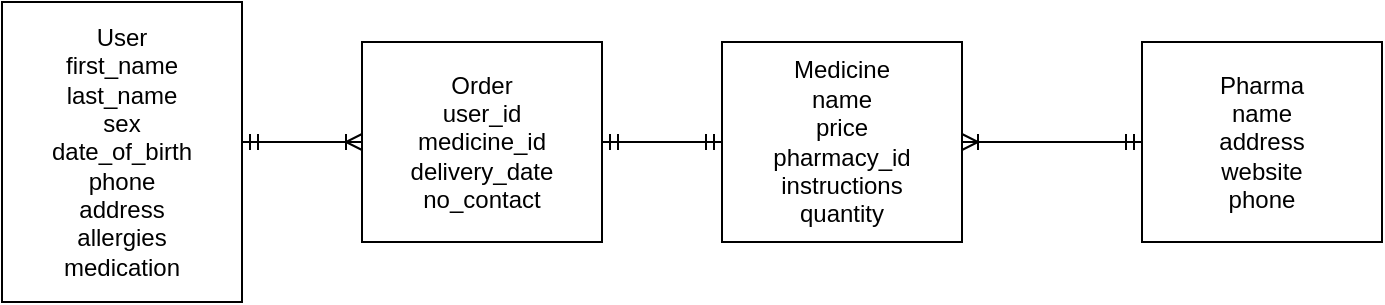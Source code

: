 <mxfile version="13.1.3">
    <diagram id="6hGFLwfOUW9BJ-s0fimq" name="Page-1">
        <mxGraphModel dx="621" dy="237" grid="1" gridSize="10" guides="1" tooltips="1" connect="1" arrows="1" fold="1" page="1" pageScale="1" pageWidth="827" pageHeight="1169" math="0" shadow="0">
            <root>
                <mxCell id="0"/>
                <mxCell id="1" parent="0"/>
                <mxCell id="2" value="User&lt;br&gt;first_name&lt;br&gt;last_name&lt;br&gt;sex&lt;br&gt;date_of_birth&lt;br&gt;phone&lt;br&gt;address&lt;br&gt;allergies&lt;br&gt;medication" style="rounded=0;whiteSpace=wrap;html=1;" parent="1" vertex="1">
                    <mxGeometry x="40" y="110" width="120" height="150" as="geometry"/>
                </mxCell>
                <mxCell id="3" value="Pharma&lt;br&gt;name&lt;br&gt;address&lt;br&gt;website&lt;br&gt;phone" style="rounded=0;whiteSpace=wrap;html=1;" parent="1" vertex="1">
                    <mxGeometry x="610" y="130" width="120" height="100" as="geometry"/>
                </mxCell>
                <mxCell id="4" value="Order&lt;br&gt;user_id&lt;br&gt;medicine_id&lt;br&gt;delivery_date&lt;br&gt;no_contact" style="rounded=0;whiteSpace=wrap;html=1;" parent="1" vertex="1">
                    <mxGeometry x="220" y="130" width="120" height="100" as="geometry"/>
                </mxCell>
                <mxCell id="5" value="Medicine&lt;br&gt;name&lt;br&gt;price&lt;br&gt;pharmacy_id&lt;br&gt;instructions&lt;br&gt;quantity" style="rounded=0;whiteSpace=wrap;html=1;" parent="1" vertex="1">
                    <mxGeometry x="400" y="130" width="120" height="100" as="geometry"/>
                </mxCell>
                <mxCell id="6" value="" style="edgeStyle=entityRelationEdgeStyle;fontSize=12;html=1;endArrow=ERmandOne;endFill=0;exitX=1;exitY=0.5;exitDx=0;exitDy=0;startArrow=ERoneToMany;startFill=0;" parent="1" source="5" edge="1">
                    <mxGeometry width="100" height="100" relative="1" as="geometry">
                        <mxPoint x="510" y="280" as="sourcePoint"/>
                        <mxPoint x="610" y="180" as="targetPoint"/>
                    </mxGeometry>
                </mxCell>
                <mxCell id="7" value="" style="edgeStyle=entityRelationEdgeStyle;fontSize=12;html=1;endArrow=ERoneToMany;startArrow=ERmandOne;entryX=0;entryY=0.5;entryDx=0;entryDy=0;" parent="1" target="4" edge="1">
                    <mxGeometry width="100" height="100" relative="1" as="geometry">
                        <mxPoint x="160" y="180" as="sourcePoint"/>
                        <mxPoint x="260" y="80" as="targetPoint"/>
                    </mxGeometry>
                </mxCell>
                <mxCell id="8" value="" style="edgeStyle=entityRelationEdgeStyle;fontSize=12;html=1;endArrow=ERmandOne;startArrow=ERmandOne;entryX=0;entryY=0.5;entryDx=0;entryDy=0;startFill=0;endFill=0;" parent="1" target="5" edge="1">
                    <mxGeometry width="100" height="100" relative="1" as="geometry">
                        <mxPoint x="340" y="180" as="sourcePoint"/>
                        <mxPoint x="440" y="80" as="targetPoint"/>
                    </mxGeometry>
                </mxCell>
            </root>
        </mxGraphModel>
    </diagram>
</mxfile>